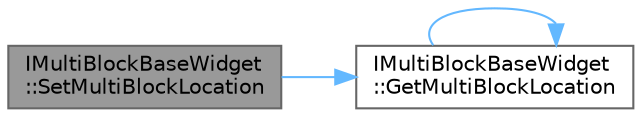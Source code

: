 digraph "IMultiBlockBaseWidget::SetMultiBlockLocation"
{
 // INTERACTIVE_SVG=YES
 // LATEX_PDF_SIZE
  bgcolor="transparent";
  edge [fontname=Helvetica,fontsize=10,labelfontname=Helvetica,labelfontsize=10];
  node [fontname=Helvetica,fontsize=10,shape=box,height=0.2,width=0.4];
  rankdir="LR";
  Node1 [id="Node000001",label="IMultiBlockBaseWidget\l::SetMultiBlockLocation",height=0.2,width=0.4,color="gray40", fillcolor="grey60", style="filled", fontcolor="black",tooltip="Sets the blocks location relative to the other blocks."];
  Node1 -> Node2 [id="edge1_Node000001_Node000002",color="steelblue1",style="solid",tooltip=" "];
  Node2 [id="Node000002",label="IMultiBlockBaseWidget\l::GetMultiBlockLocation",height=0.2,width=0.4,color="grey40", fillcolor="white", style="filled",URL="$d6/d0d/classIMultiBlockBaseWidget.html#a7ccf684a3f72d4da7a42ffdfd75b07e3",tooltip="Returns this MultiBlocks location."];
  Node2 -> Node2 [id="edge2_Node000002_Node000002",color="steelblue1",style="solid",tooltip=" "];
}
